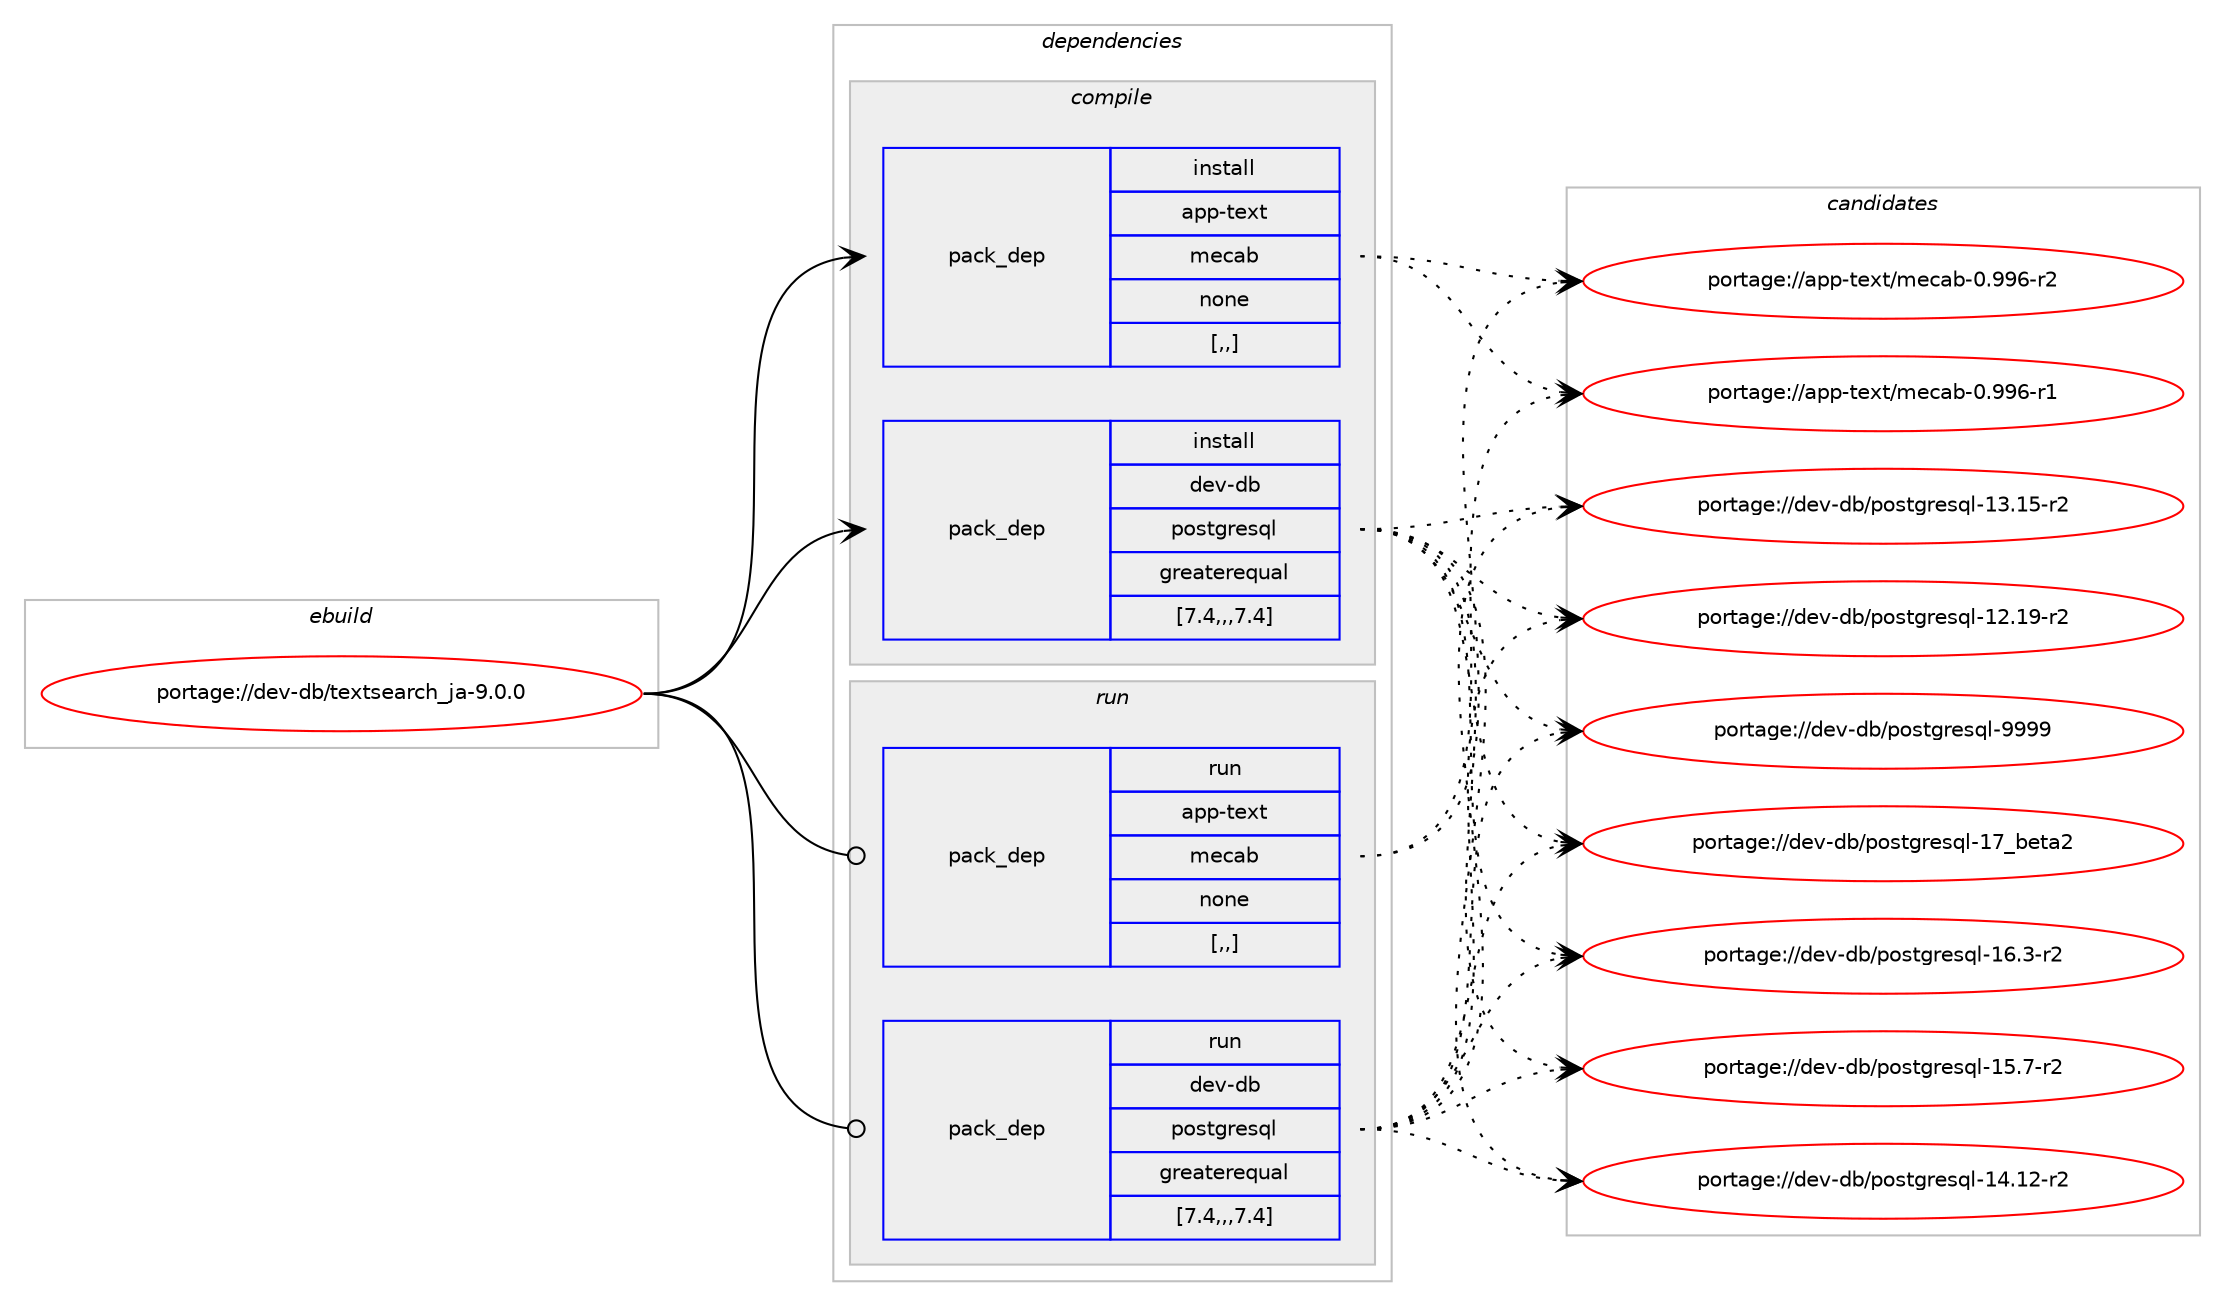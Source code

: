 digraph prolog {

# *************
# Graph options
# *************

newrank=true;
concentrate=true;
compound=true;
graph [rankdir=LR,fontname=Helvetica,fontsize=10,ranksep=1.5];#, ranksep=2.5, nodesep=0.2];
edge  [arrowhead=vee];
node  [fontname=Helvetica,fontsize=10];

# **********
# The ebuild
# **********

subgraph cluster_leftcol {
color=gray;
label=<<i>ebuild</i>>;
id [label="portage://dev-db/textsearch_ja-9.0.0", color=red, width=4, href="../dev-db/textsearch_ja-9.0.0.svg"];
}

# ****************
# The dependencies
# ****************

subgraph cluster_midcol {
color=gray;
label=<<i>dependencies</i>>;
subgraph cluster_compile {
fillcolor="#eeeeee";
style=filled;
label=<<i>compile</i>>;
subgraph pack51787 {
dependency71701 [label=<<TABLE BORDER="0" CELLBORDER="1" CELLSPACING="0" CELLPADDING="4" WIDTH="220"><TR><TD ROWSPAN="6" CELLPADDING="30">pack_dep</TD></TR><TR><TD WIDTH="110">install</TD></TR><TR><TD>app-text</TD></TR><TR><TD>mecab</TD></TR><TR><TD>none</TD></TR><TR><TD>[,,]</TD></TR></TABLE>>, shape=none, color=blue];
}
id:e -> dependency71701:w [weight=20,style="solid",arrowhead="vee"];
subgraph pack51788 {
dependency71702 [label=<<TABLE BORDER="0" CELLBORDER="1" CELLSPACING="0" CELLPADDING="4" WIDTH="220"><TR><TD ROWSPAN="6" CELLPADDING="30">pack_dep</TD></TR><TR><TD WIDTH="110">install</TD></TR><TR><TD>dev-db</TD></TR><TR><TD>postgresql</TD></TR><TR><TD>greaterequal</TD></TR><TR><TD>[7.4,,,7.4]</TD></TR></TABLE>>, shape=none, color=blue];
}
id:e -> dependency71702:w [weight=20,style="solid",arrowhead="vee"];
}
subgraph cluster_compileandrun {
fillcolor="#eeeeee";
style=filled;
label=<<i>compile and run</i>>;
}
subgraph cluster_run {
fillcolor="#eeeeee";
style=filled;
label=<<i>run</i>>;
subgraph pack51789 {
dependency71703 [label=<<TABLE BORDER="0" CELLBORDER="1" CELLSPACING="0" CELLPADDING="4" WIDTH="220"><TR><TD ROWSPAN="6" CELLPADDING="30">pack_dep</TD></TR><TR><TD WIDTH="110">run</TD></TR><TR><TD>app-text</TD></TR><TR><TD>mecab</TD></TR><TR><TD>none</TD></TR><TR><TD>[,,]</TD></TR></TABLE>>, shape=none, color=blue];
}
id:e -> dependency71703:w [weight=20,style="solid",arrowhead="odot"];
subgraph pack51790 {
dependency71704 [label=<<TABLE BORDER="0" CELLBORDER="1" CELLSPACING="0" CELLPADDING="4" WIDTH="220"><TR><TD ROWSPAN="6" CELLPADDING="30">pack_dep</TD></TR><TR><TD WIDTH="110">run</TD></TR><TR><TD>dev-db</TD></TR><TR><TD>postgresql</TD></TR><TR><TD>greaterequal</TD></TR><TR><TD>[7.4,,,7.4]</TD></TR></TABLE>>, shape=none, color=blue];
}
id:e -> dependency71704:w [weight=20,style="solid",arrowhead="odot"];
}
}

# **************
# The candidates
# **************

subgraph cluster_choices {
rank=same;
color=gray;
label=<<i>candidates</i>>;

subgraph choice51787 {
color=black;
nodesep=1;
choice9711211245116101120116471091019997984548465757544511450 [label="portage://app-text/mecab-0.996-r2", color=red, width=4,href="../app-text/mecab-0.996-r2.svg"];
choice9711211245116101120116471091019997984548465757544511449 [label="portage://app-text/mecab-0.996-r1", color=red, width=4,href="../app-text/mecab-0.996-r1.svg"];
dependency71701:e -> choice9711211245116101120116471091019997984548465757544511450:w [style=dotted,weight="100"];
dependency71701:e -> choice9711211245116101120116471091019997984548465757544511449:w [style=dotted,weight="100"];
}
subgraph choice51788 {
color=black;
nodesep=1;
choice1001011184510098471121111151161031141011151131084557575757 [label="portage://dev-db/postgresql-9999", color=red, width=4,href="../dev-db/postgresql-9999.svg"];
choice10010111845100984711211111511610311410111511310845495595981011169750 [label="portage://dev-db/postgresql-17_beta2", color=red, width=4,href="../dev-db/postgresql-17_beta2.svg"];
choice10010111845100984711211111511610311410111511310845495446514511450 [label="portage://dev-db/postgresql-16.3-r2", color=red, width=4,href="../dev-db/postgresql-16.3-r2.svg"];
choice10010111845100984711211111511610311410111511310845495346554511450 [label="portage://dev-db/postgresql-15.7-r2", color=red, width=4,href="../dev-db/postgresql-15.7-r2.svg"];
choice1001011184510098471121111151161031141011151131084549524649504511450 [label="portage://dev-db/postgresql-14.12-r2", color=red, width=4,href="../dev-db/postgresql-14.12-r2.svg"];
choice1001011184510098471121111151161031141011151131084549514649534511450 [label="portage://dev-db/postgresql-13.15-r2", color=red, width=4,href="../dev-db/postgresql-13.15-r2.svg"];
choice1001011184510098471121111151161031141011151131084549504649574511450 [label="portage://dev-db/postgresql-12.19-r2", color=red, width=4,href="../dev-db/postgresql-12.19-r2.svg"];
dependency71702:e -> choice1001011184510098471121111151161031141011151131084557575757:w [style=dotted,weight="100"];
dependency71702:e -> choice10010111845100984711211111511610311410111511310845495595981011169750:w [style=dotted,weight="100"];
dependency71702:e -> choice10010111845100984711211111511610311410111511310845495446514511450:w [style=dotted,weight="100"];
dependency71702:e -> choice10010111845100984711211111511610311410111511310845495346554511450:w [style=dotted,weight="100"];
dependency71702:e -> choice1001011184510098471121111151161031141011151131084549524649504511450:w [style=dotted,weight="100"];
dependency71702:e -> choice1001011184510098471121111151161031141011151131084549514649534511450:w [style=dotted,weight="100"];
dependency71702:e -> choice1001011184510098471121111151161031141011151131084549504649574511450:w [style=dotted,weight="100"];
}
subgraph choice51789 {
color=black;
nodesep=1;
choice9711211245116101120116471091019997984548465757544511450 [label="portage://app-text/mecab-0.996-r2", color=red, width=4,href="../app-text/mecab-0.996-r2.svg"];
choice9711211245116101120116471091019997984548465757544511449 [label="portage://app-text/mecab-0.996-r1", color=red, width=4,href="../app-text/mecab-0.996-r1.svg"];
dependency71703:e -> choice9711211245116101120116471091019997984548465757544511450:w [style=dotted,weight="100"];
dependency71703:e -> choice9711211245116101120116471091019997984548465757544511449:w [style=dotted,weight="100"];
}
subgraph choice51790 {
color=black;
nodesep=1;
choice1001011184510098471121111151161031141011151131084557575757 [label="portage://dev-db/postgresql-9999", color=red, width=4,href="../dev-db/postgresql-9999.svg"];
choice10010111845100984711211111511610311410111511310845495595981011169750 [label="portage://dev-db/postgresql-17_beta2", color=red, width=4,href="../dev-db/postgresql-17_beta2.svg"];
choice10010111845100984711211111511610311410111511310845495446514511450 [label="portage://dev-db/postgresql-16.3-r2", color=red, width=4,href="../dev-db/postgresql-16.3-r2.svg"];
choice10010111845100984711211111511610311410111511310845495346554511450 [label="portage://dev-db/postgresql-15.7-r2", color=red, width=4,href="../dev-db/postgresql-15.7-r2.svg"];
choice1001011184510098471121111151161031141011151131084549524649504511450 [label="portage://dev-db/postgresql-14.12-r2", color=red, width=4,href="../dev-db/postgresql-14.12-r2.svg"];
choice1001011184510098471121111151161031141011151131084549514649534511450 [label="portage://dev-db/postgresql-13.15-r2", color=red, width=4,href="../dev-db/postgresql-13.15-r2.svg"];
choice1001011184510098471121111151161031141011151131084549504649574511450 [label="portage://dev-db/postgresql-12.19-r2", color=red, width=4,href="../dev-db/postgresql-12.19-r2.svg"];
dependency71704:e -> choice1001011184510098471121111151161031141011151131084557575757:w [style=dotted,weight="100"];
dependency71704:e -> choice10010111845100984711211111511610311410111511310845495595981011169750:w [style=dotted,weight="100"];
dependency71704:e -> choice10010111845100984711211111511610311410111511310845495446514511450:w [style=dotted,weight="100"];
dependency71704:e -> choice10010111845100984711211111511610311410111511310845495346554511450:w [style=dotted,weight="100"];
dependency71704:e -> choice1001011184510098471121111151161031141011151131084549524649504511450:w [style=dotted,weight="100"];
dependency71704:e -> choice1001011184510098471121111151161031141011151131084549514649534511450:w [style=dotted,weight="100"];
dependency71704:e -> choice1001011184510098471121111151161031141011151131084549504649574511450:w [style=dotted,weight="100"];
}
}

}
